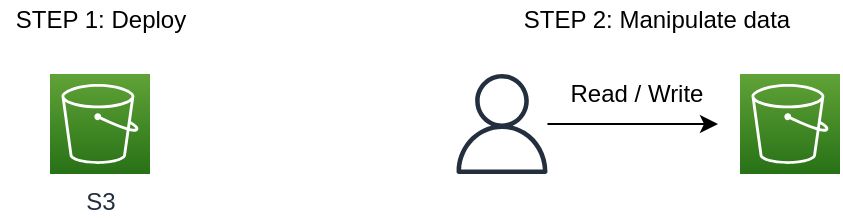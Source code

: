 <mxfile version="14.6.13" type="device"><diagram id="8-Fr1NMnVYzFOQPRu7ZI" name="Page-1"><mxGraphModel dx="1422" dy="843" grid="1" gridSize="10" guides="1" tooltips="1" connect="1" arrows="1" fold="1" page="1" pageScale="1" pageWidth="850" pageHeight="1100" math="0" shadow="0"><root><mxCell id="0"/><mxCell id="1" parent="0"/><mxCell id="N8qWsO8QJ8NCvIhwusHr-6" value="STEP 1: Deploy" style="text;html=1;align=center;verticalAlign=middle;resizable=0;points=[];autosize=1;strokeColor=none;" parent="1" vertex="1"><mxGeometry x="140" y="68" width="100" height="20" as="geometry"/></mxCell><mxCell id="N8qWsO8QJ8NCvIhwusHr-9" value="STEP 2: Manipulate data" style="text;html=1;align=center;verticalAlign=middle;resizable=0;points=[];autosize=1;strokeColor=none;" parent="1" vertex="1"><mxGeometry x="393" y="68" width="150" height="20" as="geometry"/></mxCell><mxCell id="N8qWsO8QJ8NCvIhwusHr-12" style="edgeStyle=orthogonalEdgeStyle;rounded=0;orthogonalLoop=1;jettySize=auto;html=1;entryX=0;entryY=0.5;entryDx=0;entryDy=0;entryPerimeter=0;" parent="1" source="N8qWsO8QJ8NCvIhwusHr-10" edge="1"><mxGeometry relative="1" as="geometry"><mxPoint x="499" y="130" as="targetPoint"/></mxGeometry></mxCell><mxCell id="N8qWsO8QJ8NCvIhwusHr-10" value="" style="outlineConnect=0;fontColor=#232F3E;gradientColor=none;fillColor=#232F3E;strokeColor=none;dashed=0;verticalLabelPosition=bottom;verticalAlign=top;align=center;html=1;fontSize=12;fontStyle=0;aspect=fixed;pointerEvents=1;shape=mxgraph.aws4.user;" parent="1" vertex="1"><mxGeometry x="366" y="105" width="50" height="50" as="geometry"/></mxCell><mxCell id="N8qWsO8QJ8NCvIhwusHr-13" value="Read / Write" style="text;html=1;align=center;verticalAlign=middle;resizable=0;points=[];autosize=1;strokeColor=none;" parent="1" vertex="1"><mxGeometry x="418" y="105" width="80" height="20" as="geometry"/></mxCell><mxCell id="q17_6cfqKK5cEgtcIKhK-1" value="S3" style="points=[[0,0,0],[0.25,0,0],[0.5,0,0],[0.75,0,0],[1,0,0],[0,1,0],[0.25,1,0],[0.5,1,0],[0.75,1,0],[1,1,0],[0,0.25,0],[0,0.5,0],[0,0.75,0],[1,0.25,0],[1,0.5,0],[1,0.75,0]];outlineConnect=0;fontColor=#232F3E;gradientColor=#60A337;gradientDirection=north;fillColor=#277116;strokeColor=#ffffff;dashed=0;verticalLabelPosition=bottom;verticalAlign=top;align=center;html=1;fontSize=12;fontStyle=0;aspect=fixed;shape=mxgraph.aws4.resourceIcon;resIcon=mxgraph.aws4.s3;" parent="1" vertex="1"><mxGeometry x="165" y="105" width="50" height="50" as="geometry"/></mxCell><mxCell id="q17_6cfqKK5cEgtcIKhK-2" value="" style="points=[[0,0,0],[0.25,0,0],[0.5,0,0],[0.75,0,0],[1,0,0],[0,1,0],[0.25,1,0],[0.5,1,0],[0.75,1,0],[1,1,0],[0,0.25,0],[0,0.5,0],[0,0.75,0],[1,0.25,0],[1,0.5,0],[1,0.75,0]];outlineConnect=0;fontColor=#232F3E;gradientColor=#60A337;gradientDirection=north;fillColor=#277116;strokeColor=#ffffff;dashed=0;verticalLabelPosition=bottom;verticalAlign=top;align=center;html=1;fontSize=12;fontStyle=0;aspect=fixed;shape=mxgraph.aws4.resourceIcon;resIcon=mxgraph.aws4.s3;" parent="1" vertex="1"><mxGeometry x="510" y="105" width="50" height="50" as="geometry"/></mxCell></root></mxGraphModel></diagram></mxfile>